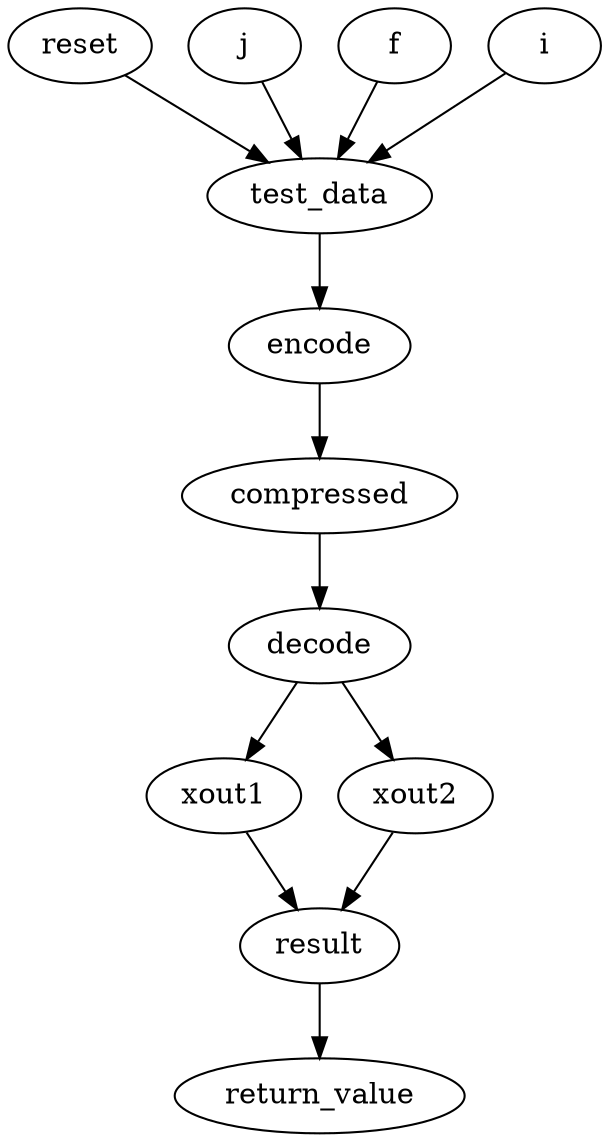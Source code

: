 digraph main_DFG {
    node [shape=ellipse];
    reset -> test_data;
    j -> test_data;
    f -> test_data;
    i -> test_data;
    test_data -> encode;
    encode -> compressed;
    compressed -> decode;
    decode -> xout1;
    decode -> xout2;
    xout1 -> result;
    xout2 -> result;
    result -> return_value;
}